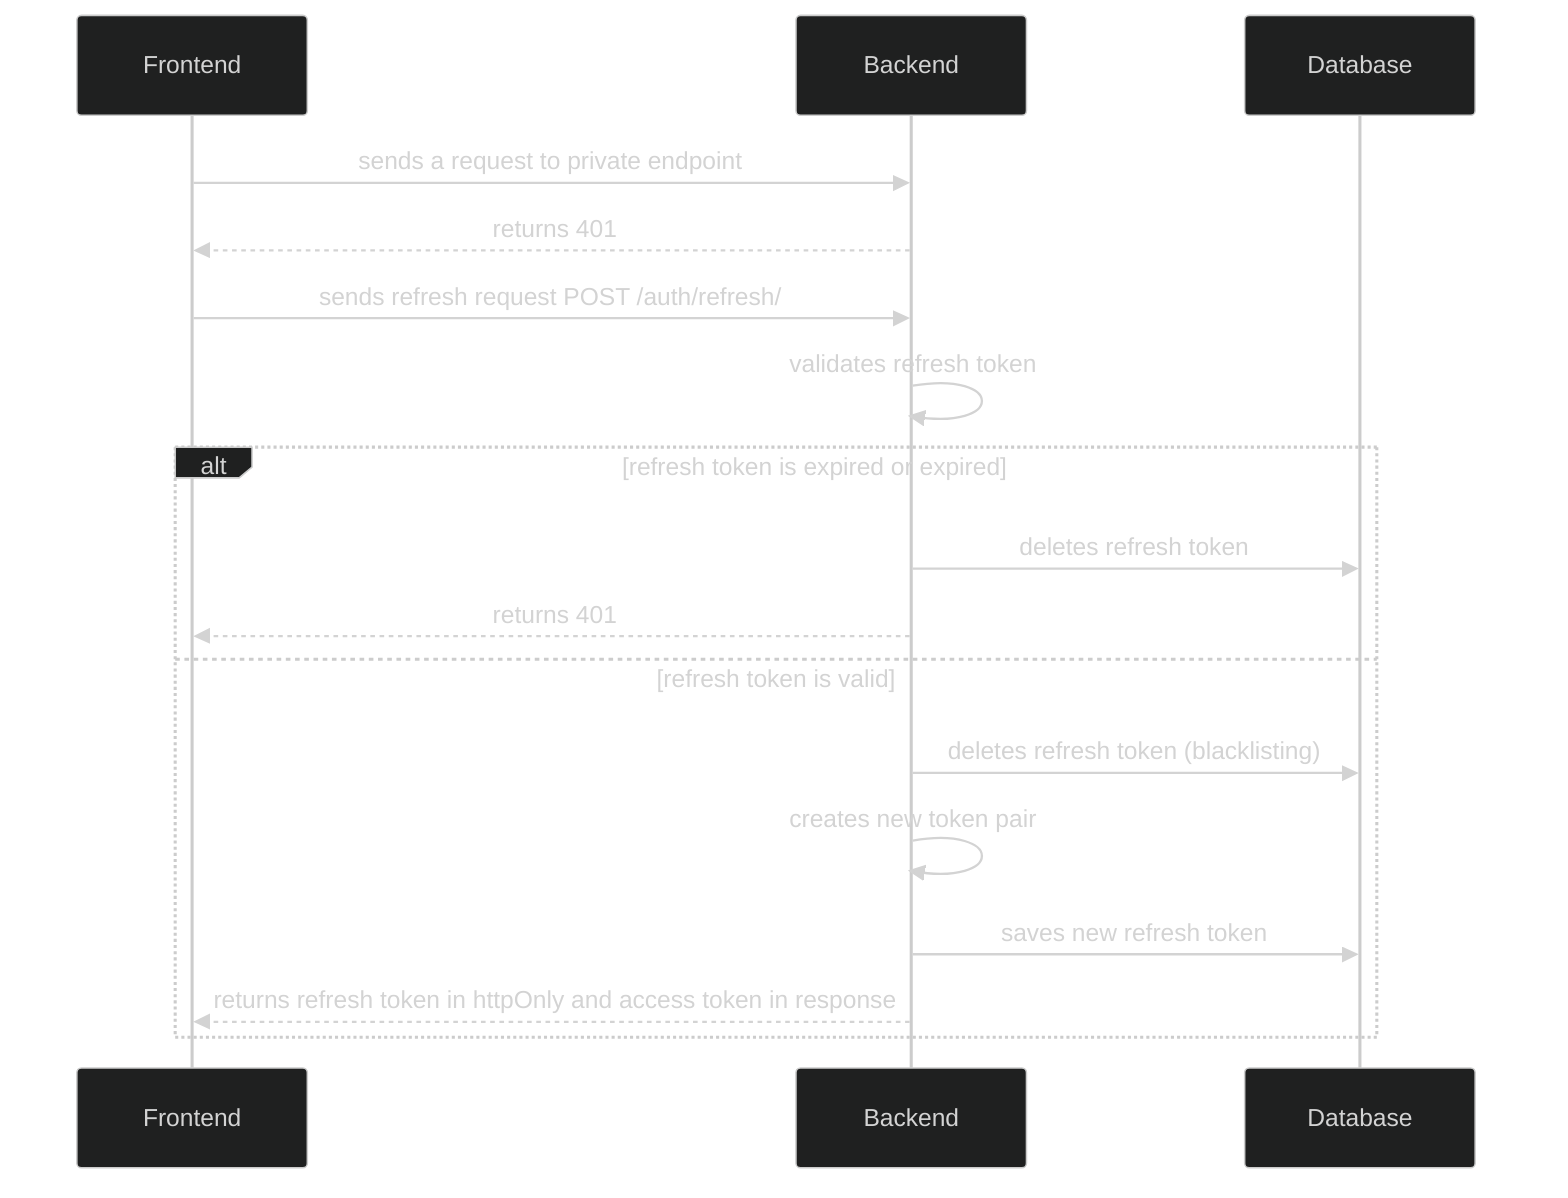 %%{init: {'theme':'dark'}}%%

sequenceDiagram
    participant FE as Frontend
    participant BE as Backend
    participant DB as Database

    FE ->> BE: sends a request to private endpoint
    BE -->> FE: returns 401
    FE ->> BE: sends refresh request POST /auth/refresh/
    BE ->> BE: validates refresh token

    alt refresh token is expired or expired
        BE ->> DB: deletes refresh token
        BE -->> FE: returns 401
    else refresh token is valid
        BE ->> DB: deletes refresh token (blacklisting)
        BE ->> BE: creates new token pair
        BE ->> DB: saves new refresh token
        BE -->> FE: returns refresh token in httpOnly and access token in response
    end